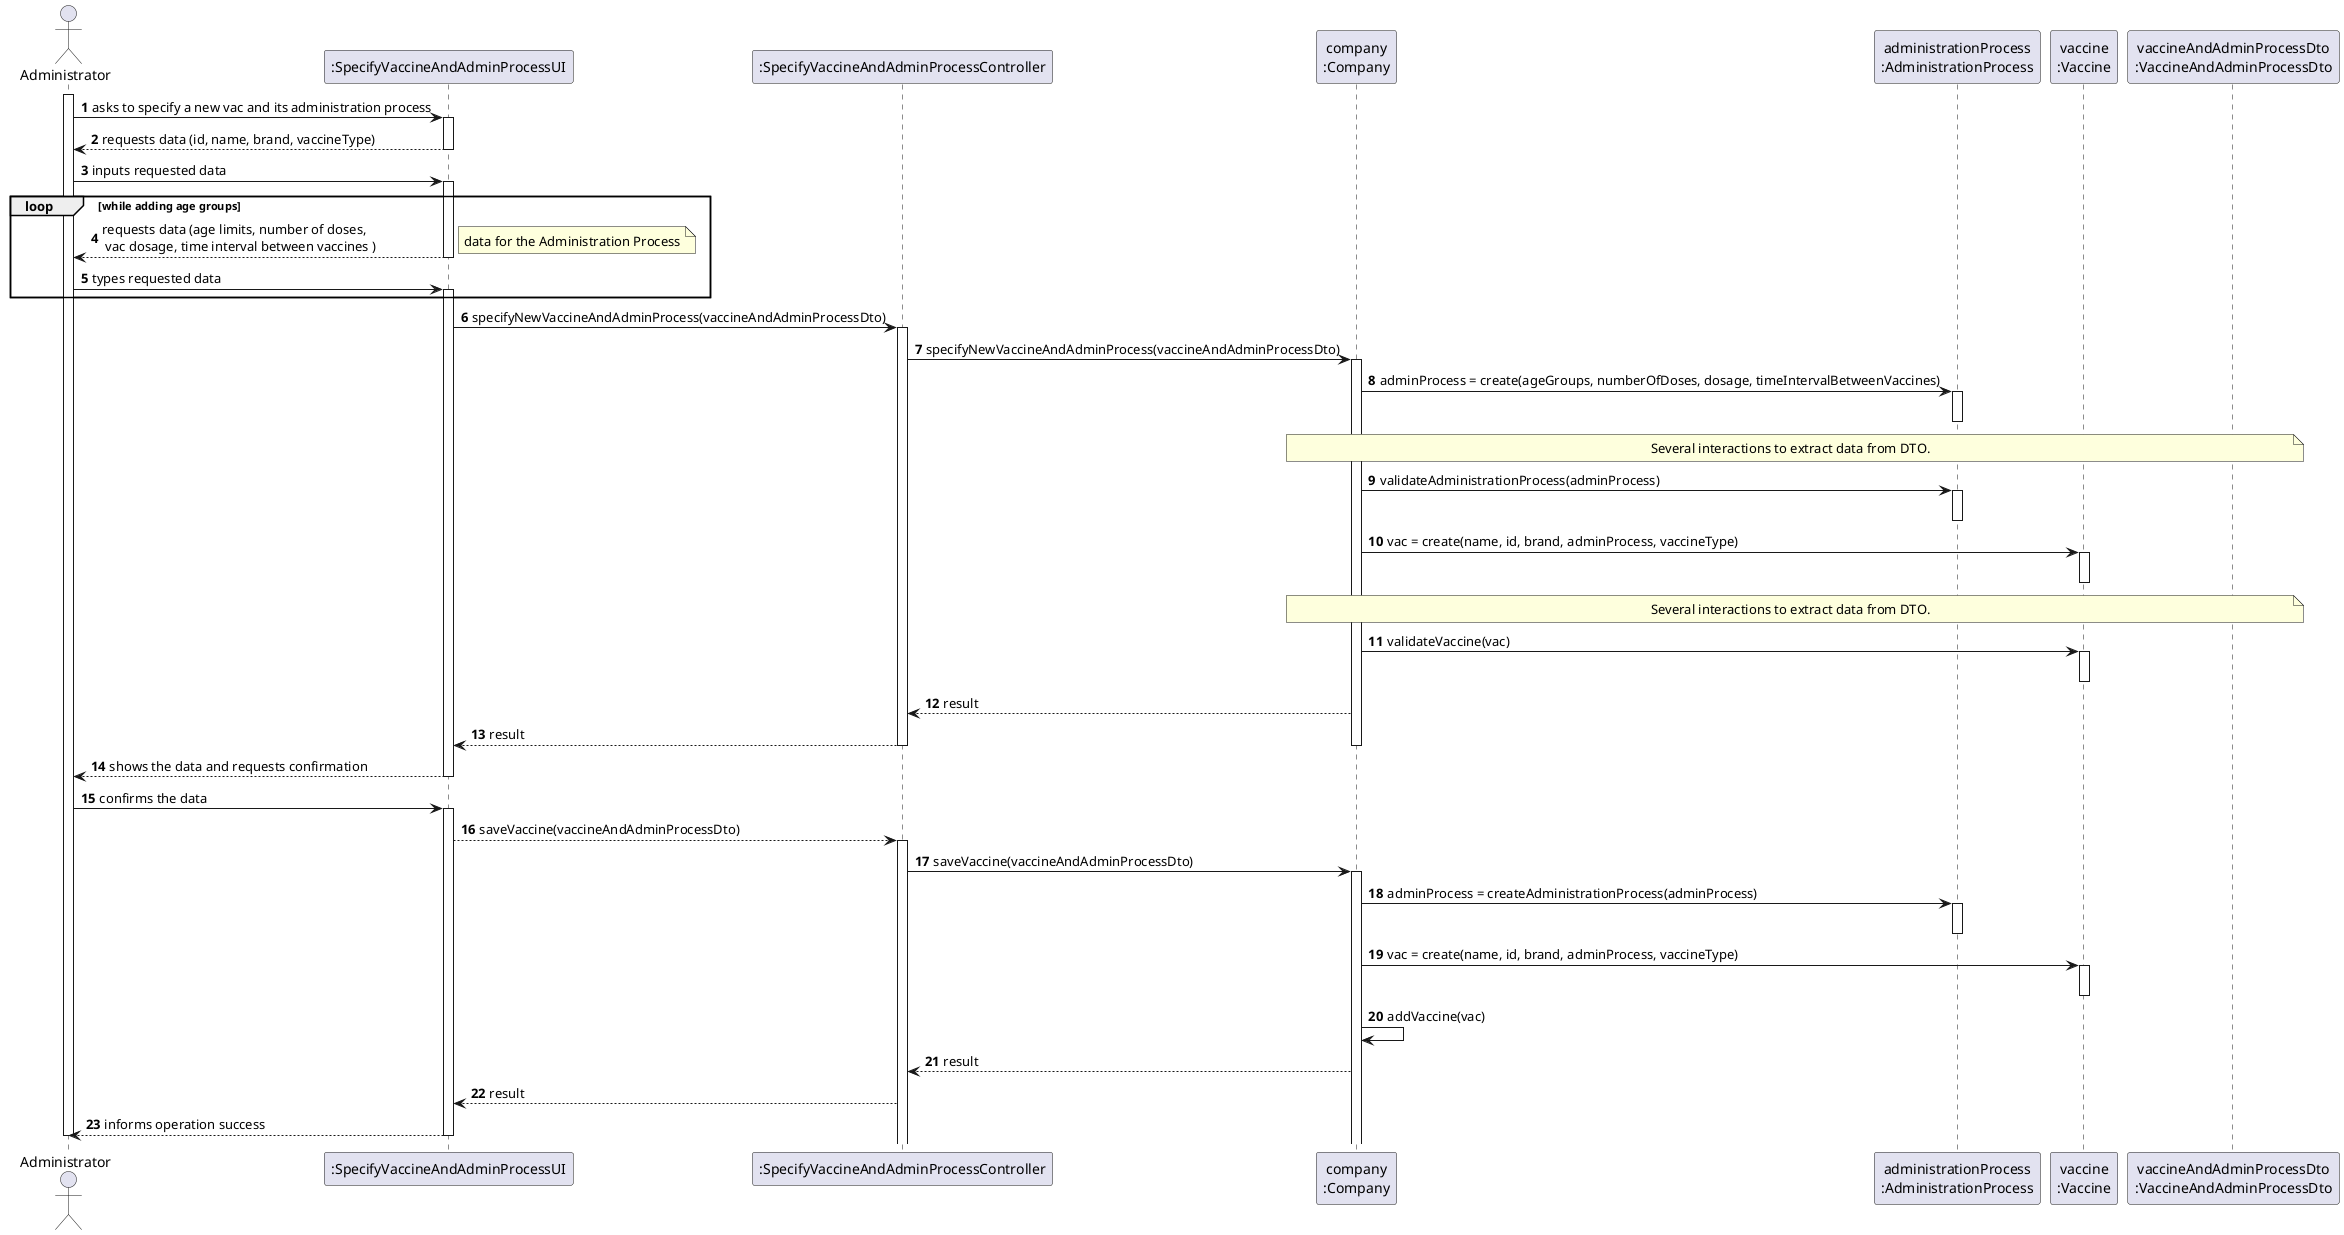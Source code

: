 @startuml

autonumber

actor Administrator as A

participant ":SpecifyVaccineAndAdminProcessUI" as UI
participant ":SpecifyVaccineAndAdminProcessController" as CTRL
participant "company\n:Company" as C
participant "administrationProcess\n:AdministrationProcess" as AP
participant "vaccine\n:Vaccine" as V
participant "vaccineAndAdminProcessDto\n:VaccineAndAdminProcessDto" as DTO

activate A
A -> UI :asks to specify a new vac and its administration process
activate UI
UI --> A : requests data (id, name, brand, vaccineType)
deactivate UI

A -> UI : inputs requested data

activate UI

loop while adding age groups
 UI --> A : requests data (age limits, number of doses,\n vac dosage, time interval between vaccines )

deactivate UI
note right
data for the Administration Process
end note


A -> UI : types requested data
activate UI

end



activate UI
UI -> CTRL : specifyNewVaccineAndAdminProcess(vaccineAndAdminProcessDto)

activate CTRL
CTRL -> C : specifyNewVaccineAndAdminProcess(vaccineAndAdminProcessDto)

activate C
C -> AP : adminProcess = create(ageGroups, numberOfDoses, dosage, timeIntervalBetweenVaccines)

note over C, DTO : Several interactions to extract data from DTO.


activate AP
deactivate AP

C -> AP : validateAdministrationProcess(adminProcess)
activate AP
deactivate AP


C -> V : vac = create(name, id, brand, adminProcess, vaccineType)
note over C, DTO : Several interactions to extract data from DTO.

activate V
deactivate V

C -> V : validateVaccine(vac)
activate V
deactivate V
C --> CTRL : result
CTRL --> UI : result
deactivate CTRL
deactivate C
UI --> A : shows the data and requests confirmation
deactivate UI
A -> UI : confirms the data
activate UI
UI --> CTRL : saveVaccine(vaccineAndAdminProcessDto)

activate CTRL

CTRL -> C : saveVaccine(vaccineAndAdminProcessDto)

activate C
C -> AP : adminProcess = createAdministrationProcess(adminProcess)
activate AP
deactivate AP
C -> V :vac = create(name, id, brand, adminProcess, vaccineType)
activate V
deactivate V

C -> C : addVaccine(vac)



C --> CTRL : result
CTRL ---> UI : result
UI --> A : informs operation success
deactivate UI
deactivate A
@enduml